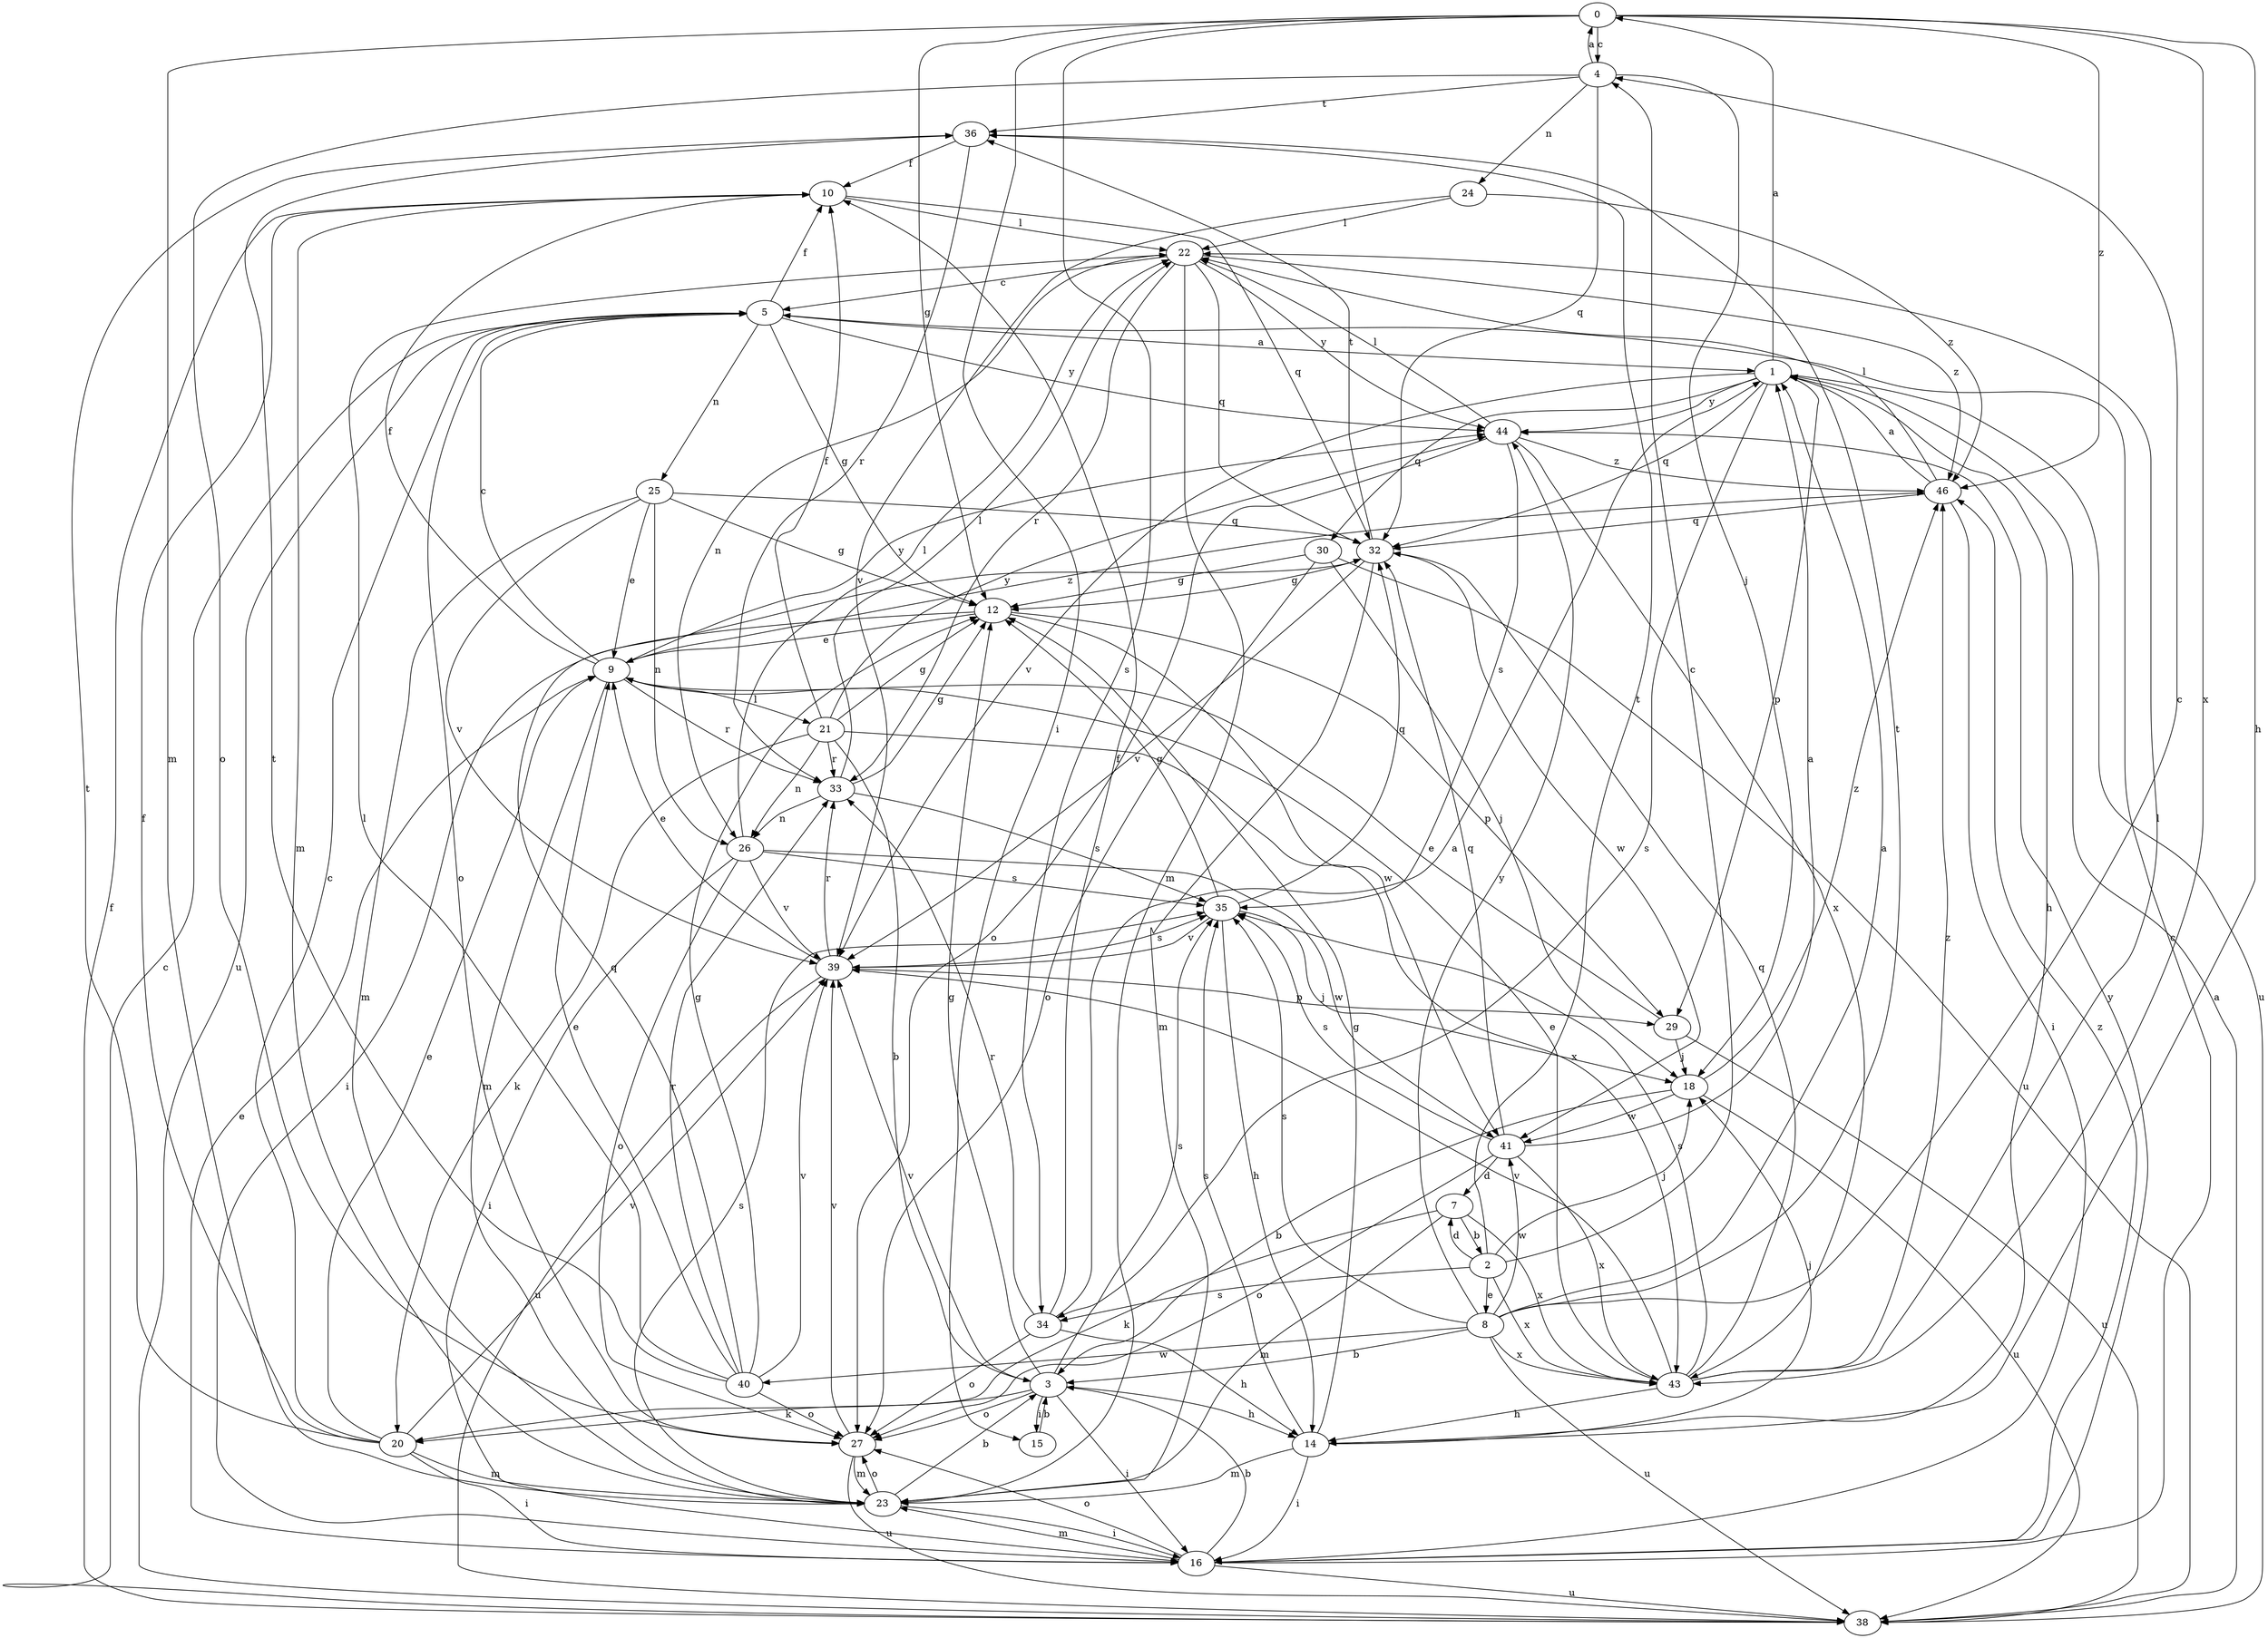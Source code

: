 strict digraph  {
0;
1;
2;
3;
4;
5;
7;
8;
9;
10;
12;
14;
15;
16;
18;
20;
21;
22;
23;
24;
25;
26;
27;
29;
30;
32;
33;
34;
35;
36;
38;
39;
40;
41;
43;
44;
46;
0 -> 4  [label=c];
0 -> 12  [label=g];
0 -> 14  [label=h];
0 -> 15  [label=i];
0 -> 23  [label=m];
0 -> 34  [label=s];
0 -> 43  [label=x];
0 -> 46  [label=z];
1 -> 0  [label=a];
1 -> 14  [label=h];
1 -> 29  [label=p];
1 -> 30  [label=q];
1 -> 32  [label=q];
1 -> 34  [label=s];
1 -> 38  [label=u];
1 -> 39  [label=v];
1 -> 44  [label=y];
2 -> 4  [label=c];
2 -> 7  [label=d];
2 -> 8  [label=e];
2 -> 18  [label=j];
2 -> 34  [label=s];
2 -> 36  [label=t];
2 -> 43  [label=x];
3 -> 12  [label=g];
3 -> 14  [label=h];
3 -> 15  [label=i];
3 -> 16  [label=i];
3 -> 20  [label=k];
3 -> 27  [label=o];
3 -> 35  [label=s];
3 -> 39  [label=v];
4 -> 0  [label=a];
4 -> 18  [label=j];
4 -> 24  [label=n];
4 -> 27  [label=o];
4 -> 32  [label=q];
4 -> 36  [label=t];
5 -> 1  [label=a];
5 -> 10  [label=f];
5 -> 12  [label=g];
5 -> 25  [label=n];
5 -> 27  [label=o];
5 -> 38  [label=u];
5 -> 44  [label=y];
7 -> 2  [label=b];
7 -> 20  [label=k];
7 -> 23  [label=m];
7 -> 43  [label=x];
8 -> 1  [label=a];
8 -> 3  [label=b];
8 -> 4  [label=c];
8 -> 35  [label=s];
8 -> 36  [label=t];
8 -> 38  [label=u];
8 -> 40  [label=w];
8 -> 41  [label=w];
8 -> 43  [label=x];
8 -> 44  [label=y];
9 -> 5  [label=c];
9 -> 10  [label=f];
9 -> 21  [label=l];
9 -> 23  [label=m];
9 -> 33  [label=r];
9 -> 44  [label=y];
9 -> 46  [label=z];
10 -> 22  [label=l];
10 -> 23  [label=m];
10 -> 32  [label=q];
12 -> 9  [label=e];
12 -> 16  [label=i];
12 -> 29  [label=p];
12 -> 41  [label=w];
14 -> 12  [label=g];
14 -> 16  [label=i];
14 -> 18  [label=j];
14 -> 23  [label=m];
14 -> 35  [label=s];
15 -> 3  [label=b];
16 -> 3  [label=b];
16 -> 5  [label=c];
16 -> 9  [label=e];
16 -> 23  [label=m];
16 -> 27  [label=o];
16 -> 38  [label=u];
16 -> 44  [label=y];
16 -> 46  [label=z];
18 -> 3  [label=b];
18 -> 38  [label=u];
18 -> 41  [label=w];
18 -> 46  [label=z];
20 -> 5  [label=c];
20 -> 9  [label=e];
20 -> 10  [label=f];
20 -> 16  [label=i];
20 -> 23  [label=m];
20 -> 36  [label=t];
20 -> 39  [label=v];
21 -> 3  [label=b];
21 -> 10  [label=f];
21 -> 12  [label=g];
21 -> 20  [label=k];
21 -> 26  [label=n];
21 -> 33  [label=r];
21 -> 43  [label=x];
21 -> 44  [label=y];
22 -> 5  [label=c];
22 -> 23  [label=m];
22 -> 26  [label=n];
22 -> 32  [label=q];
22 -> 33  [label=r];
22 -> 44  [label=y];
22 -> 46  [label=z];
23 -> 3  [label=b];
23 -> 16  [label=i];
23 -> 27  [label=o];
23 -> 35  [label=s];
24 -> 22  [label=l];
24 -> 39  [label=v];
24 -> 46  [label=z];
25 -> 9  [label=e];
25 -> 12  [label=g];
25 -> 23  [label=m];
25 -> 26  [label=n];
25 -> 32  [label=q];
25 -> 39  [label=v];
26 -> 16  [label=i];
26 -> 22  [label=l];
26 -> 27  [label=o];
26 -> 35  [label=s];
26 -> 39  [label=v];
26 -> 41  [label=w];
27 -> 23  [label=m];
27 -> 38  [label=u];
27 -> 39  [label=v];
29 -> 9  [label=e];
29 -> 18  [label=j];
29 -> 38  [label=u];
30 -> 12  [label=g];
30 -> 18  [label=j];
30 -> 27  [label=o];
30 -> 38  [label=u];
32 -> 12  [label=g];
32 -> 23  [label=m];
32 -> 36  [label=t];
32 -> 39  [label=v];
32 -> 41  [label=w];
33 -> 12  [label=g];
33 -> 22  [label=l];
33 -> 26  [label=n];
33 -> 35  [label=s];
34 -> 1  [label=a];
34 -> 10  [label=f];
34 -> 14  [label=h];
34 -> 27  [label=o];
34 -> 33  [label=r];
35 -> 12  [label=g];
35 -> 14  [label=h];
35 -> 18  [label=j];
35 -> 32  [label=q];
35 -> 39  [label=v];
36 -> 10  [label=f];
36 -> 33  [label=r];
38 -> 1  [label=a];
38 -> 5  [label=c];
38 -> 10  [label=f];
39 -> 9  [label=e];
39 -> 29  [label=p];
39 -> 33  [label=r];
39 -> 35  [label=s];
39 -> 38  [label=u];
40 -> 9  [label=e];
40 -> 12  [label=g];
40 -> 22  [label=l];
40 -> 27  [label=o];
40 -> 32  [label=q];
40 -> 33  [label=r];
40 -> 36  [label=t];
40 -> 39  [label=v];
41 -> 1  [label=a];
41 -> 7  [label=d];
41 -> 27  [label=o];
41 -> 32  [label=q];
41 -> 35  [label=s];
41 -> 43  [label=x];
43 -> 9  [label=e];
43 -> 14  [label=h];
43 -> 22  [label=l];
43 -> 32  [label=q];
43 -> 35  [label=s];
43 -> 39  [label=v];
43 -> 46  [label=z];
44 -> 22  [label=l];
44 -> 27  [label=o];
44 -> 35  [label=s];
44 -> 43  [label=x];
44 -> 46  [label=z];
46 -> 1  [label=a];
46 -> 16  [label=i];
46 -> 22  [label=l];
46 -> 32  [label=q];
}
